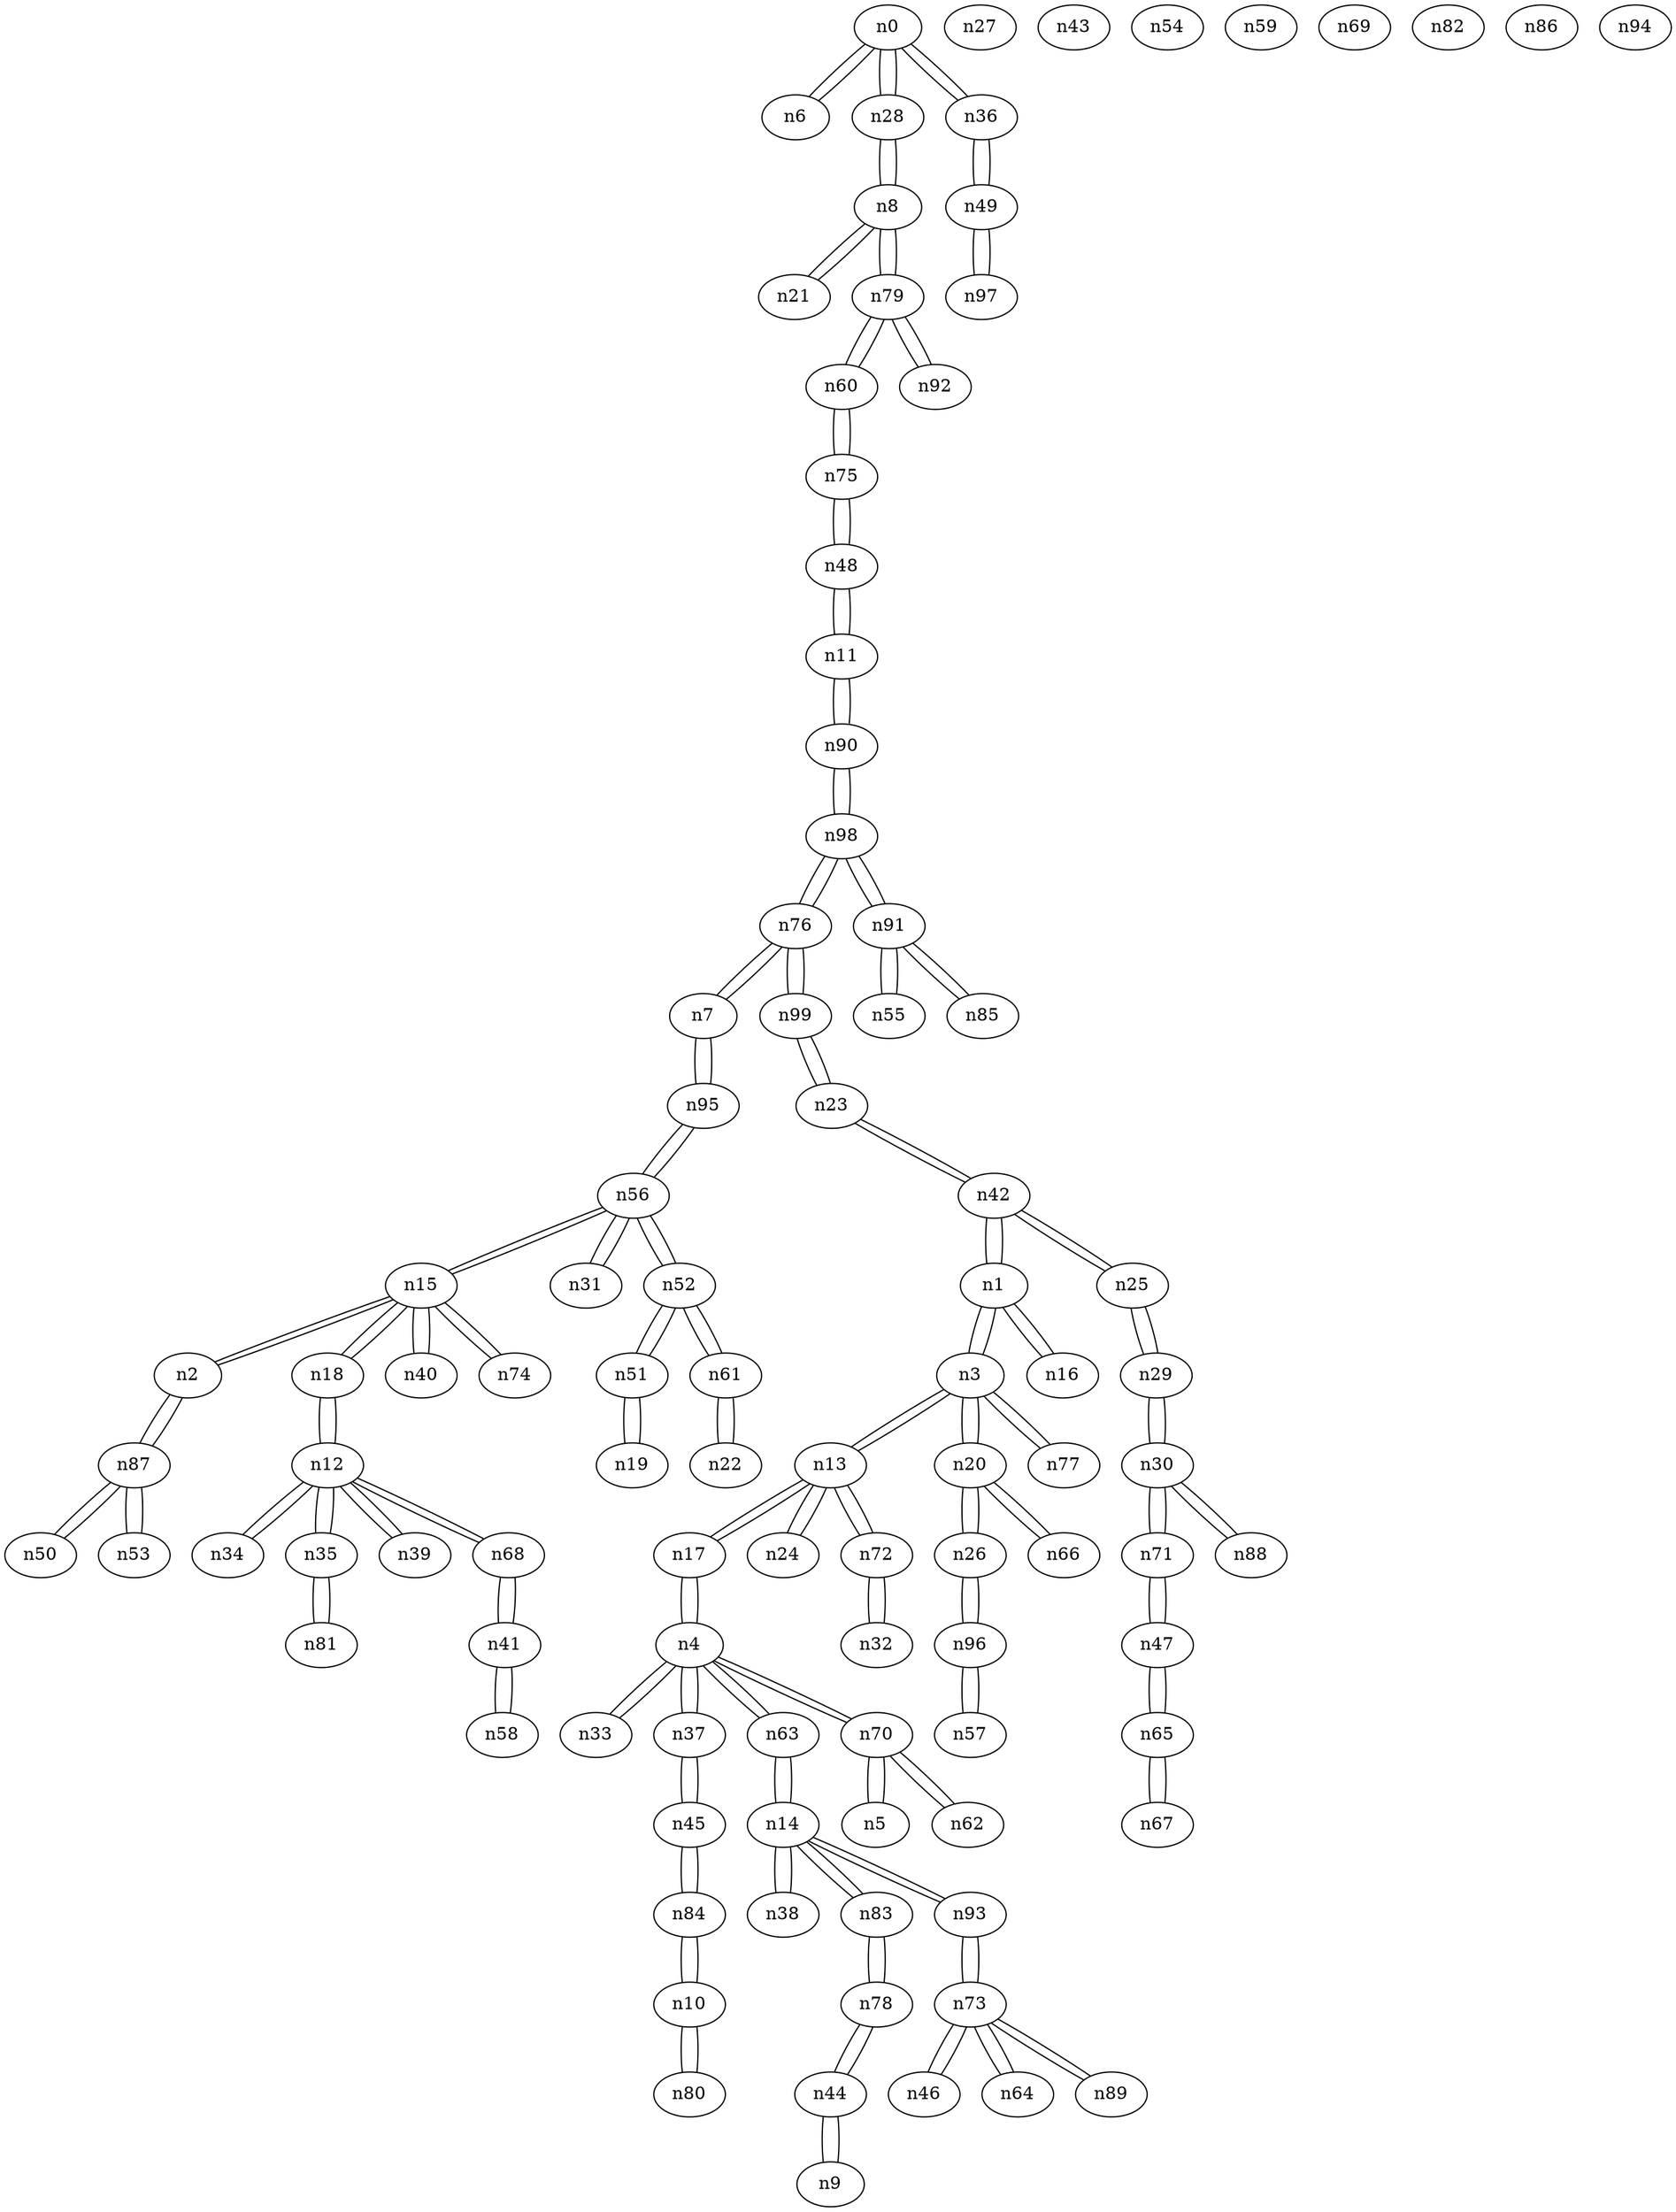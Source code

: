 graph {
n0;
n1;
n2;
n3;
n4;
n5;
n6;
n7;
n8;
n9;
n10;
n11;
n12;
n13;
n14;
n15;
n16;
n17;
n18;
n19;
n20;
n21;
n22;
n23;
n24;
n25;
n26;
n27;
n28;
n29;
n30;
n31;
n32;
n33;
n34;
n35;
n36;
n37;
n38;
n39;
n40;
n41;
n42;
n43;
n44;
n45;
n46;
n47;
n48;
n49;
n50;
n51;
n52;
n53;
n54;
n55;
n56;
n57;
n58;
n59;
n60;
n61;
n62;
n63;
n64;
n65;
n66;
n67;
n68;
n69;
n70;
n71;
n72;
n73;
n74;
n75;
n76;
n77;
n78;
n79;
n80;
n81;
n82;
n83;
n84;
n85;
n86;
n87;
n88;
n89;
n90;
n91;
n92;
n93;
n94;
n95;
n96;
n97;
n98;
n99;
n0 -- n36;
n0 -- n28;
n0 -- n6;
n1 -- n16;
n1 -- n42;
n1 -- n3;
n2 -- n15;
n2 -- n87;
n3 -- n13;
n3 -- n20;
n3 -- n77;
n3 -- n1;
n4 -- n37;
n4 -- n17;
n4 -- n33;
n4 -- n63;
n4 -- n70;
n5 -- n70;
n6 -- n0;
n7 -- n76;
n7 -- n95;
n8 -- n79;
n8 -- n28;
n8 -- n21;
n9 -- n44;
n10 -- n84;
n10 -- n80;
n11 -- n48;
n11 -- n90;
n12 -- n18;
n12 -- n68;
n12 -- n35;
n12 -- n34;
n12 -- n39;
n13 -- n17;
n13 -- n24;
n13 -- n72;
n13 -- n3;
n14 -- n38;
n14 -- n63;
n14 -- n93;
n14 -- n83;
n15 -- n18;
n15 -- n2;
n15 -- n40;
n15 -- n56;
n15 -- n74;
n16 -- n1;
n17 -- n4;
n17 -- n13;
n18 -- n15;
n18 -- n12;
n19 -- n51;
n20 -- n26;
n20 -- n66;
n20 -- n3;
n21 -- n8;
n22 -- n61;
n23 -- n99;
n23 -- n42;
n24 -- n13;
n25 -- n29;
n25 -- n42;
n26 -- n20;
n26 -- n96;
n28 -- n8;
n28 -- n0;
n29 -- n25;
n29 -- n30;
n30 -- n88;
n30 -- n29;
n30 -- n71;
n31 -- n56;
n32 -- n72;
n33 -- n4;
n34 -- n12;
n35 -- n81;
n35 -- n12;
n36 -- n49;
n36 -- n0;
n37 -- n4;
n37 -- n45;
n38 -- n14;
n39 -- n12;
n40 -- n15;
n41 -- n68;
n41 -- n58;
n42 -- n1;
n42 -- n25;
n42 -- n23;
n44 -- n9;
n44 -- n78;
n45 -- n37;
n45 -- n84;
n46 -- n73;
n47 -- n65;
n47 -- n71;
n48 -- n11;
n48 -- n75;
n49 -- n36;
n49 -- n97;
n50 -- n87;
n51 -- n52;
n51 -- n19;
n52 -- n51;
n52 -- n56;
n52 -- n61;
n53 -- n87;
n55 -- n91;
n56 -- n52;
n56 -- n95;
n56 -- n15;
n56 -- n31;
n57 -- n96;
n58 -- n41;
n60 -- n79;
n60 -- n75;
n61 -- n52;
n61 -- n22;
n62 -- n70;
n63 -- n4;
n63 -- n14;
n64 -- n73;
n65 -- n67;
n65 -- n47;
n66 -- n20;
n67 -- n65;
n68 -- n41;
n68 -- n12;
n70 -- n4;
n70 -- n5;
n70 -- n62;
n71 -- n47;
n71 -- n30;
n72 -- n32;
n72 -- n13;
n73 -- n89;
n73 -- n64;
n73 -- n46;
n73 -- n93;
n74 -- n15;
n75 -- n48;
n75 -- n60;
n76 -- n98;
n76 -- n99;
n76 -- n7;
n77 -- n3;
n78 -- n83;
n78 -- n44;
n79 -- n8;
n79 -- n92;
n79 -- n60;
n80 -- n10;
n81 -- n35;
n83 -- n14;
n83 -- n78;
n84 -- n10;
n84 -- n45;
n85 -- n91;
n87 -- n2;
n87 -- n53;
n87 -- n50;
n88 -- n30;
n89 -- n73;
n90 -- n11;
n90 -- n98;
n91 -- n85;
n91 -- n98;
n91 -- n55;
n92 -- n79;
n93 -- n14;
n93 -- n73;
n95 -- n56;
n95 -- n7;
n96 -- n26;
n96 -- n57;
n97 -- n49;
n98 -- n90;
n98 -- n76;
n98 -- n91;
n99 -- n76;
n99 -- n23;
}
